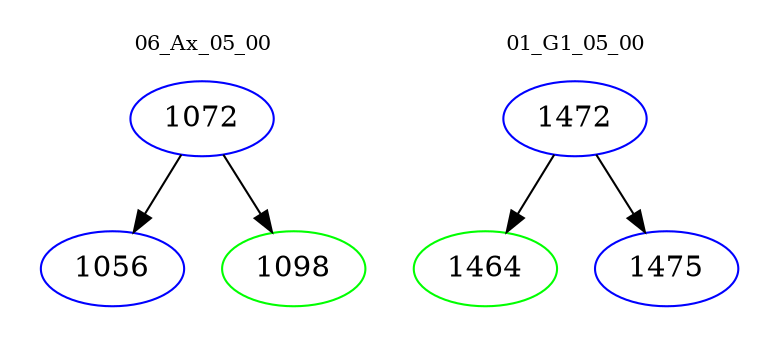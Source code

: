 digraph{
subgraph cluster_0 {
color = white
label = "06_Ax_05_00";
fontsize=10;
T0_1072 [label="1072", color="blue"]
T0_1072 -> T0_1056 [color="black"]
T0_1056 [label="1056", color="blue"]
T0_1072 -> T0_1098 [color="black"]
T0_1098 [label="1098", color="green"]
}
subgraph cluster_1 {
color = white
label = "01_G1_05_00";
fontsize=10;
T1_1472 [label="1472", color="blue"]
T1_1472 -> T1_1464 [color="black"]
T1_1464 [label="1464", color="green"]
T1_1472 -> T1_1475 [color="black"]
T1_1475 [label="1475", color="blue"]
}
}
